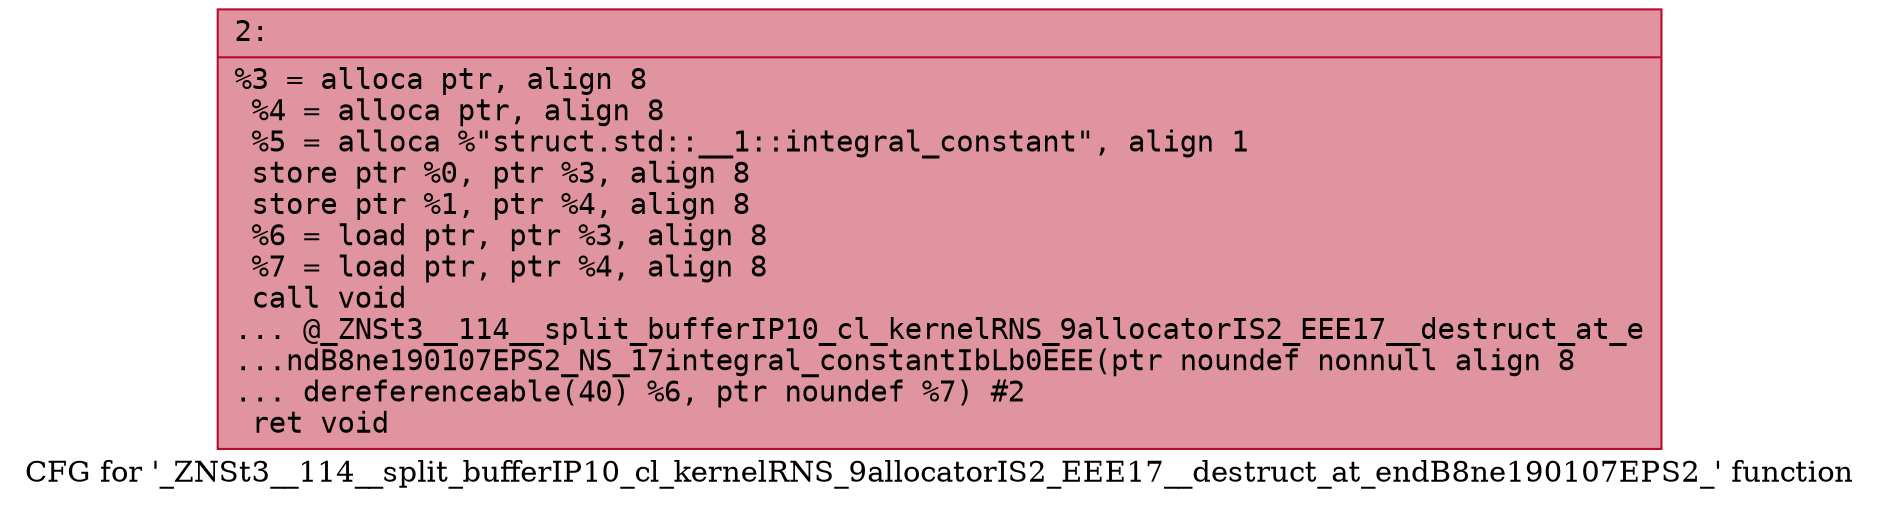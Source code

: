 digraph "CFG for '_ZNSt3__114__split_bufferIP10_cl_kernelRNS_9allocatorIS2_EEE17__destruct_at_endB8ne190107EPS2_' function" {
	label="CFG for '_ZNSt3__114__split_bufferIP10_cl_kernelRNS_9allocatorIS2_EEE17__destruct_at_endB8ne190107EPS2_' function";

	Node0x6000005c1c70 [shape=record,color="#b70d28ff", style=filled, fillcolor="#b70d2870" fontname="Courier",label="{2:\l|  %3 = alloca ptr, align 8\l  %4 = alloca ptr, align 8\l  %5 = alloca %\"struct.std::__1::integral_constant\", align 1\l  store ptr %0, ptr %3, align 8\l  store ptr %1, ptr %4, align 8\l  %6 = load ptr, ptr %3, align 8\l  %7 = load ptr, ptr %4, align 8\l  call void\l... @_ZNSt3__114__split_bufferIP10_cl_kernelRNS_9allocatorIS2_EEE17__destruct_at_e\l...ndB8ne190107EPS2_NS_17integral_constantIbLb0EEE(ptr noundef nonnull align 8\l... dereferenceable(40) %6, ptr noundef %7) #2\l  ret void\l}"];
}
